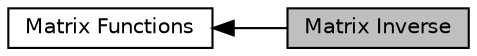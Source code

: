 digraph "Matrix Inverse"
{
  edge [fontname="Helvetica",fontsize="10",labelfontname="Helvetica",labelfontsize="10"];
  node [fontname="Helvetica",fontsize="10",shape=box];
  rankdir=LR;
  Node1 [label="Matrix Inverse",height=0.2,width=0.4,color="black", fillcolor="grey75", style="filled", fontcolor="black",tooltip=" "];
  Node2 [label="Matrix Functions",height=0.2,width=0.4,color="black", fillcolor="white", style="filled",URL="$group__group_matrix.html",tooltip=" "];
  Node2->Node1 [shape=plaintext, dir="back", style="solid"];
}
